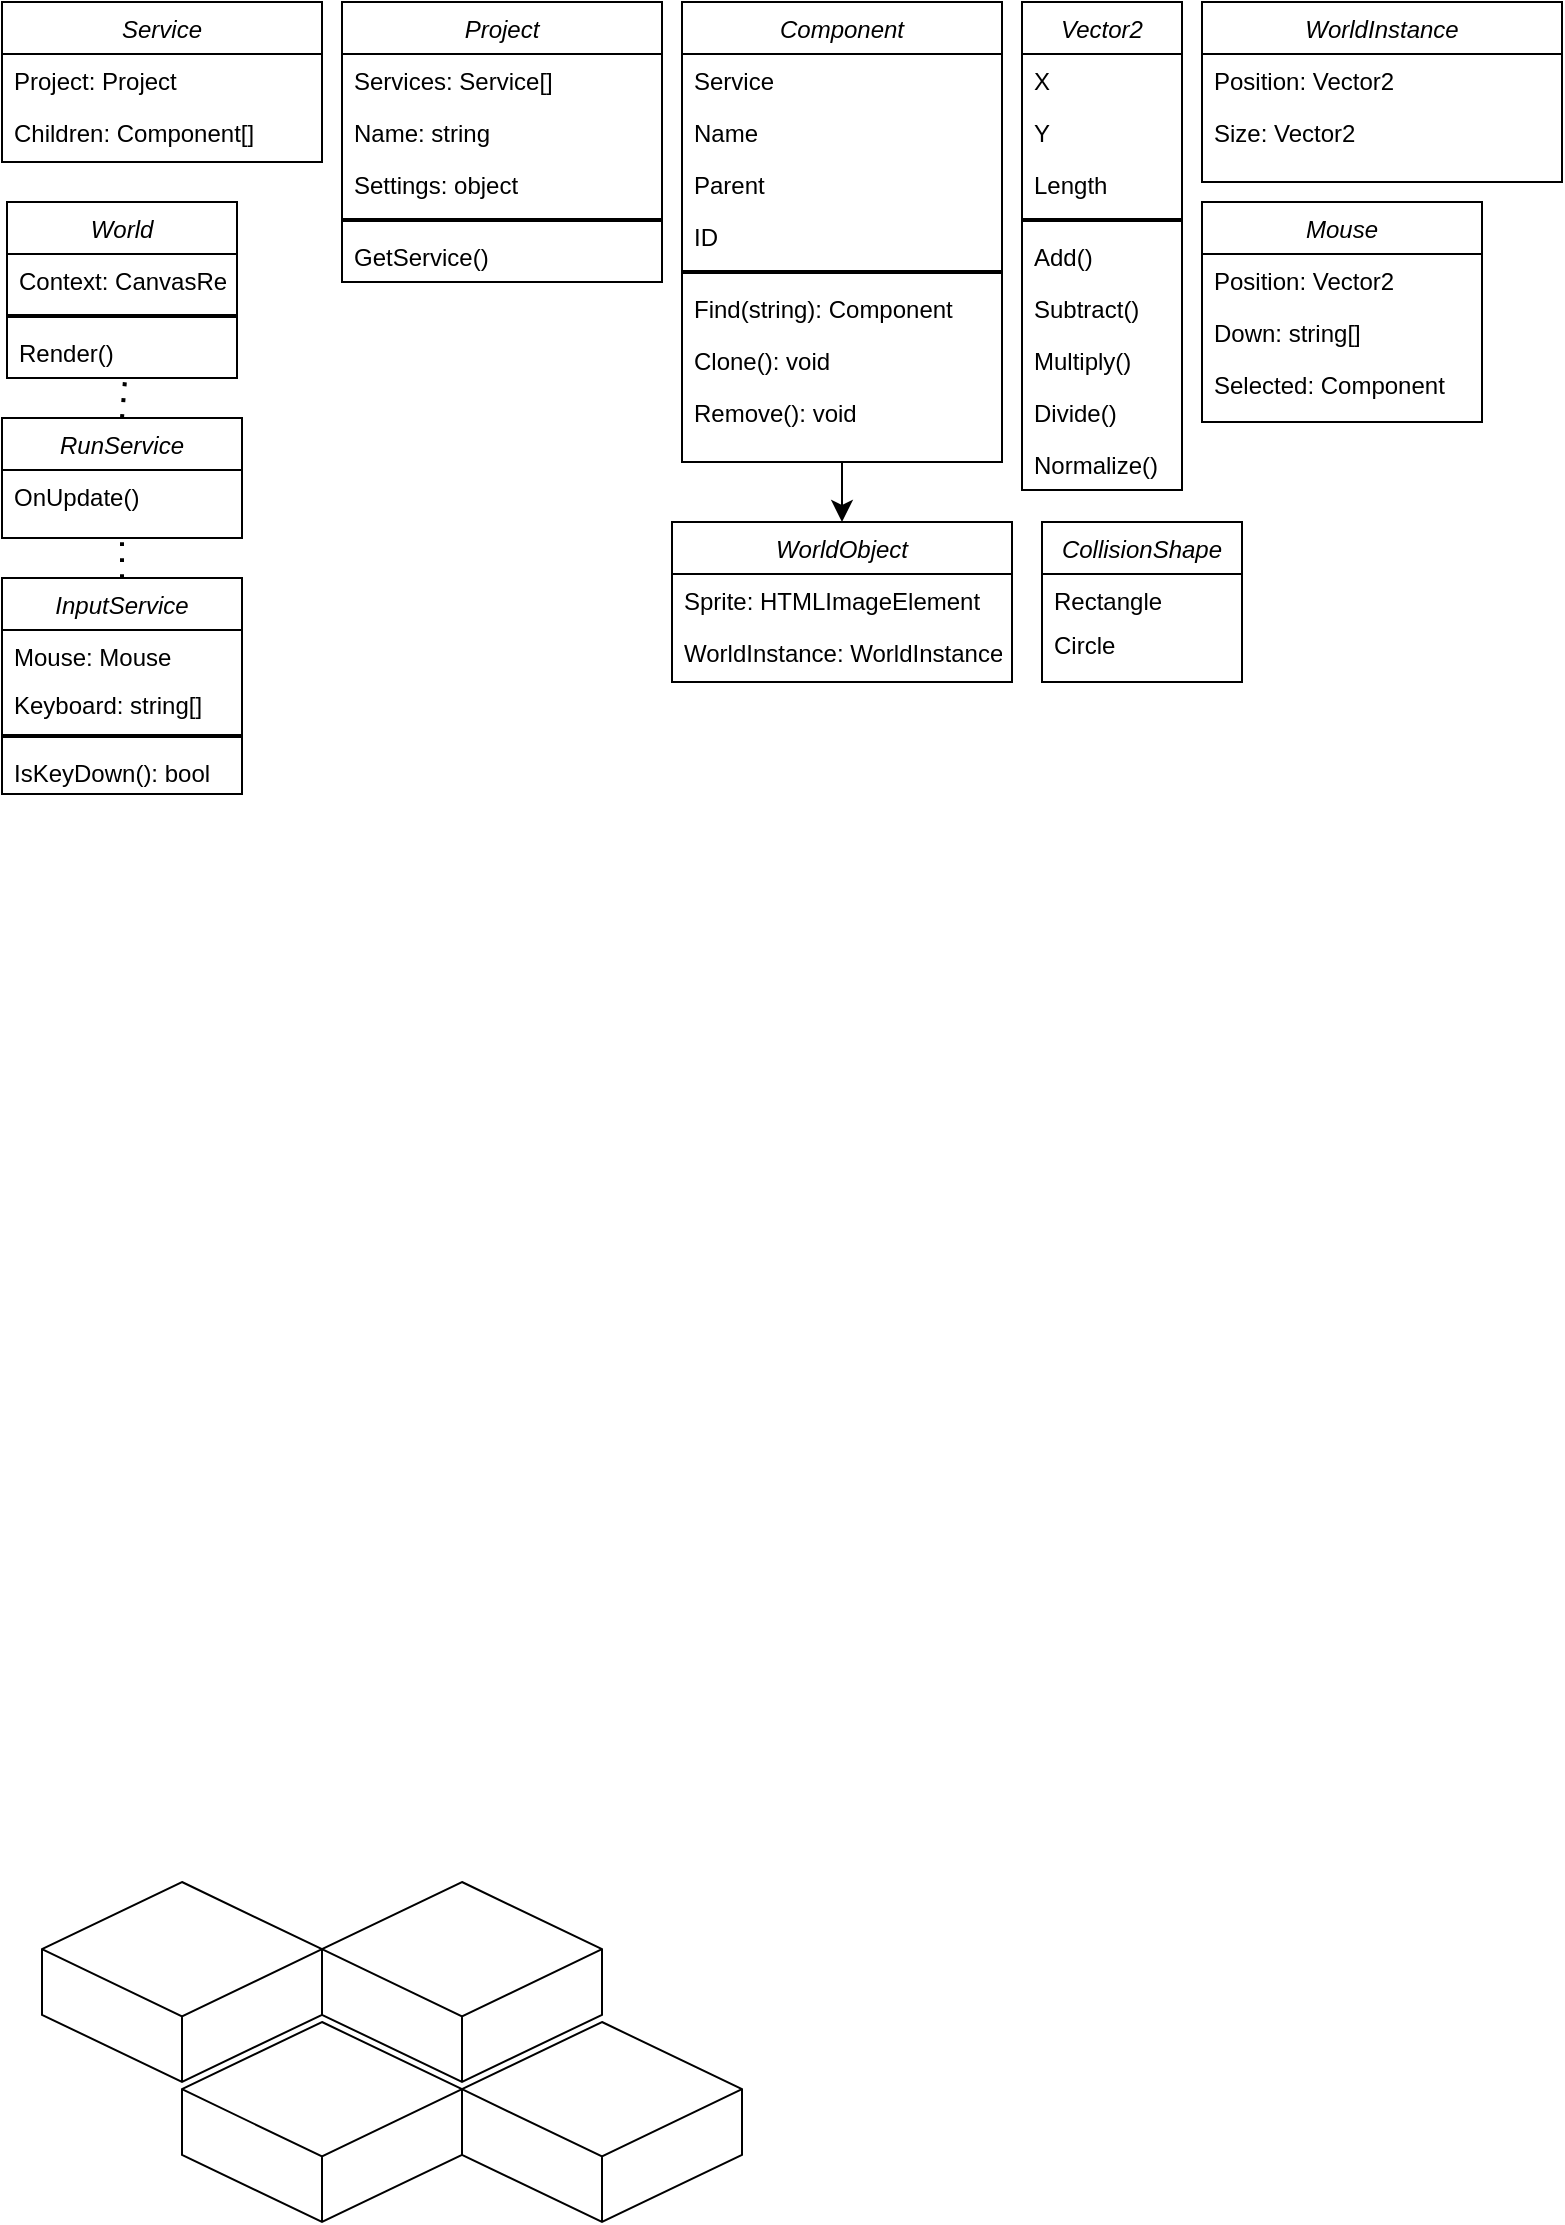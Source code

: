 <mxfile version="24.3.0" type="github">
  <diagram id="C5RBs43oDa-KdzZeNtuy" name="Page-1">
    <mxGraphModel dx="683" dy="795" grid="1" gridSize="10" guides="1" tooltips="1" connect="1" arrows="1" fold="1" page="1" pageScale="1" pageWidth="827" pageHeight="1169" math="0" shadow="0">
      <root>
        <mxCell id="WIyWlLk6GJQsqaUBKTNV-0" />
        <mxCell id="WIyWlLk6GJQsqaUBKTNV-1" parent="WIyWlLk6GJQsqaUBKTNV-0" />
        <mxCell id="X-sTya0O0v6pCVmF9wZl-57" style="edgeStyle=none;curved=1;rounded=0;orthogonalLoop=1;jettySize=auto;html=1;fontSize=12;startSize=8;endSize=8;" parent="WIyWlLk6GJQsqaUBKTNV-1" source="zkfFHV4jXpPFQw0GAbJ--0" target="X-sTya0O0v6pCVmF9wZl-48" edge="1">
          <mxGeometry relative="1" as="geometry" />
        </mxCell>
        <mxCell id="zkfFHV4jXpPFQw0GAbJ--0" value="Component" style="swimlane;fontStyle=2;align=center;verticalAlign=top;childLayout=stackLayout;horizontal=1;startSize=26;horizontalStack=0;resizeParent=1;resizeLast=0;collapsible=1;marginBottom=0;rounded=0;shadow=0;strokeWidth=1;" parent="WIyWlLk6GJQsqaUBKTNV-1" vertex="1">
          <mxGeometry x="350" y="10" width="160" height="230" as="geometry">
            <mxRectangle x="230" y="140" width="160" height="26" as="alternateBounds" />
          </mxGeometry>
        </mxCell>
        <mxCell id="X-sTya0O0v6pCVmF9wZl-19" value="Service" style="text;align=left;verticalAlign=top;spacingLeft=4;spacingRight=4;overflow=hidden;rotatable=0;points=[[0,0.5],[1,0.5]];portConstraint=eastwest;rounded=0;shadow=0;html=0;" parent="zkfFHV4jXpPFQw0GAbJ--0" vertex="1">
          <mxGeometry y="26" width="160" height="26" as="geometry" />
        </mxCell>
        <mxCell id="zkfFHV4jXpPFQw0GAbJ--1" value="Name" style="text;align=left;verticalAlign=top;spacingLeft=4;spacingRight=4;overflow=hidden;rotatable=0;points=[[0,0.5],[1,0.5]];portConstraint=eastwest;" parent="zkfFHV4jXpPFQw0GAbJ--0" vertex="1">
          <mxGeometry y="52" width="160" height="26" as="geometry" />
        </mxCell>
        <mxCell id="zkfFHV4jXpPFQw0GAbJ--2" value="Parent" style="text;align=left;verticalAlign=top;spacingLeft=4;spacingRight=4;overflow=hidden;rotatable=0;points=[[0,0.5],[1,0.5]];portConstraint=eastwest;rounded=0;shadow=0;html=0;" parent="zkfFHV4jXpPFQw0GAbJ--0" vertex="1">
          <mxGeometry y="78" width="160" height="26" as="geometry" />
        </mxCell>
        <mxCell id="zkfFHV4jXpPFQw0GAbJ--3" value="ID" style="text;align=left;verticalAlign=top;spacingLeft=4;spacingRight=4;overflow=hidden;rotatable=0;points=[[0,0.5],[1,0.5]];portConstraint=eastwest;rounded=0;shadow=0;html=0;" parent="zkfFHV4jXpPFQw0GAbJ--0" vertex="1">
          <mxGeometry y="104" width="160" height="26" as="geometry" />
        </mxCell>
        <mxCell id="X-sTya0O0v6pCVmF9wZl-23" value="" style="line;strokeWidth=2;html=1;" parent="zkfFHV4jXpPFQw0GAbJ--0" vertex="1">
          <mxGeometry y="130" width="160" height="10" as="geometry" />
        </mxCell>
        <mxCell id="X-sTya0O0v6pCVmF9wZl-24" value="Find(string): Component" style="text;align=left;verticalAlign=top;spacingLeft=4;spacingRight=4;overflow=hidden;rotatable=0;points=[[0,0.5],[1,0.5]];portConstraint=eastwest;rounded=0;shadow=0;html=0;" parent="zkfFHV4jXpPFQw0GAbJ--0" vertex="1">
          <mxGeometry y="140" width="160" height="26" as="geometry" />
        </mxCell>
        <mxCell id="X-sTya0O0v6pCVmF9wZl-26" value="Clone(): void" style="text;align=left;verticalAlign=top;spacingLeft=4;spacingRight=4;overflow=hidden;rotatable=0;points=[[0,0.5],[1,0.5]];portConstraint=eastwest;rounded=0;shadow=0;html=0;" parent="zkfFHV4jXpPFQw0GAbJ--0" vertex="1">
          <mxGeometry y="166" width="160" height="26" as="geometry" />
        </mxCell>
        <mxCell id="X-sTya0O0v6pCVmF9wZl-27" value="Remove(): void" style="text;align=left;verticalAlign=top;spacingLeft=4;spacingRight=4;overflow=hidden;rotatable=0;points=[[0,0.5],[1,0.5]];portConstraint=eastwest;rounded=0;shadow=0;html=0;" parent="zkfFHV4jXpPFQw0GAbJ--0" vertex="1">
          <mxGeometry y="192" width="160" height="26" as="geometry" />
        </mxCell>
        <mxCell id="X-sTya0O0v6pCVmF9wZl-28" value="Service" style="swimlane;fontStyle=2;align=center;verticalAlign=top;childLayout=stackLayout;horizontal=1;startSize=26;horizontalStack=0;resizeParent=1;resizeLast=0;collapsible=1;marginBottom=0;rounded=0;shadow=0;strokeWidth=1;" parent="WIyWlLk6GJQsqaUBKTNV-1" vertex="1">
          <mxGeometry x="10" y="10" width="160" height="80" as="geometry">
            <mxRectangle x="230" y="140" width="160" height="26" as="alternateBounds" />
          </mxGeometry>
        </mxCell>
        <mxCell id="X-sTya0O0v6pCVmF9wZl-29" value="Project: Project" style="text;align=left;verticalAlign=top;spacingLeft=4;spacingRight=4;overflow=hidden;rotatable=0;points=[[0,0.5],[1,0.5]];portConstraint=eastwest;" parent="X-sTya0O0v6pCVmF9wZl-28" vertex="1">
          <mxGeometry y="26" width="160" height="26" as="geometry" />
        </mxCell>
        <mxCell id="X-sTya0O0v6pCVmF9wZl-32" value="Children: Component[]" style="text;align=left;verticalAlign=top;spacingLeft=4;spacingRight=4;overflow=hidden;rotatable=0;points=[[0,0.5],[1,0.5]];portConstraint=eastwest;rounded=0;shadow=0;html=0;" parent="X-sTya0O0v6pCVmF9wZl-28" vertex="1">
          <mxGeometry y="52" width="160" height="26" as="geometry" />
        </mxCell>
        <mxCell id="X-sTya0O0v6pCVmF9wZl-37" value="Project" style="swimlane;fontStyle=2;align=center;verticalAlign=top;childLayout=stackLayout;horizontal=1;startSize=26;horizontalStack=0;resizeParent=1;resizeLast=0;collapsible=1;marginBottom=0;rounded=0;shadow=0;strokeWidth=1;" parent="WIyWlLk6GJQsqaUBKTNV-1" vertex="1">
          <mxGeometry x="180" y="10" width="160" height="140" as="geometry">
            <mxRectangle x="230" y="140" width="160" height="26" as="alternateBounds" />
          </mxGeometry>
        </mxCell>
        <mxCell id="X-sTya0O0v6pCVmF9wZl-38" value="Services: Service[]" style="text;align=left;verticalAlign=top;spacingLeft=4;spacingRight=4;overflow=hidden;rotatable=0;points=[[0,0.5],[1,0.5]];portConstraint=eastwest;rounded=0;shadow=0;html=0;" parent="X-sTya0O0v6pCVmF9wZl-37" vertex="1">
          <mxGeometry y="26" width="160" height="26" as="geometry" />
        </mxCell>
        <mxCell id="X-sTya0O0v6pCVmF9wZl-39" value="Name: string" style="text;align=left;verticalAlign=top;spacingLeft=4;spacingRight=4;overflow=hidden;rotatable=0;points=[[0,0.5],[1,0.5]];portConstraint=eastwest;" parent="X-sTya0O0v6pCVmF9wZl-37" vertex="1">
          <mxGeometry y="52" width="160" height="26" as="geometry" />
        </mxCell>
        <mxCell id="X-sTya0O0v6pCVmF9wZl-40" value="Settings: object" style="text;align=left;verticalAlign=top;spacingLeft=4;spacingRight=4;overflow=hidden;rotatable=0;points=[[0,0.5],[1,0.5]];portConstraint=eastwest;rounded=0;shadow=0;html=0;" parent="X-sTya0O0v6pCVmF9wZl-37" vertex="1">
          <mxGeometry y="78" width="160" height="26" as="geometry" />
        </mxCell>
        <mxCell id="X-sTya0O0v6pCVmF9wZl-128" value="" style="line;strokeWidth=2;html=1;" parent="X-sTya0O0v6pCVmF9wZl-37" vertex="1">
          <mxGeometry y="104" width="160" height="10" as="geometry" />
        </mxCell>
        <mxCell id="X-sTya0O0v6pCVmF9wZl-127" value="GetService()" style="text;align=left;verticalAlign=top;spacingLeft=4;spacingRight=4;overflow=hidden;rotatable=0;points=[[0,0.5],[1,0.5]];portConstraint=eastwest;rounded=0;shadow=0;html=0;" parent="X-sTya0O0v6pCVmF9wZl-37" vertex="1">
          <mxGeometry y="114" width="160" height="26" as="geometry" />
        </mxCell>
        <mxCell id="X-sTya0O0v6pCVmF9wZl-48" value="WorldObject" style="swimlane;fontStyle=2;align=center;verticalAlign=top;childLayout=stackLayout;horizontal=1;startSize=26;horizontalStack=0;resizeParent=1;resizeLast=0;collapsible=1;marginBottom=0;rounded=0;shadow=0;strokeWidth=1;" parent="WIyWlLk6GJQsqaUBKTNV-1" vertex="1">
          <mxGeometry x="345" y="270" width="170" height="80" as="geometry">
            <mxRectangle x="230" y="140" width="160" height="26" as="alternateBounds" />
          </mxGeometry>
        </mxCell>
        <mxCell id="X-sTya0O0v6pCVmF9wZl-49" value="Sprite: HTMLImageElement" style="text;align=left;verticalAlign=top;spacingLeft=4;spacingRight=4;overflow=hidden;rotatable=0;points=[[0,0.5],[1,0.5]];portConstraint=eastwest;rounded=0;shadow=0;html=0;" parent="X-sTya0O0v6pCVmF9wZl-48" vertex="1">
          <mxGeometry y="26" width="170" height="26" as="geometry" />
        </mxCell>
        <mxCell id="X-sTya0O0v6pCVmF9wZl-50" value="WorldInstance: WorldInstance" style="text;align=left;verticalAlign=top;spacingLeft=4;spacingRight=4;overflow=hidden;rotatable=0;points=[[0,0.5],[1,0.5]];portConstraint=eastwest;" parent="X-sTya0O0v6pCVmF9wZl-48" vertex="1">
          <mxGeometry y="52" width="170" height="26" as="geometry" />
        </mxCell>
        <mxCell id="X-sTya0O0v6pCVmF9wZl-61" value="Vector2" style="swimlane;fontStyle=2;align=center;verticalAlign=top;childLayout=stackLayout;horizontal=1;startSize=26;horizontalStack=0;resizeParent=1;resizeLast=0;collapsible=1;marginBottom=0;rounded=0;shadow=0;strokeWidth=1;" parent="WIyWlLk6GJQsqaUBKTNV-1" vertex="1">
          <mxGeometry x="520" y="10" width="80" height="244" as="geometry">
            <mxRectangle x="230" y="140" width="160" height="26" as="alternateBounds" />
          </mxGeometry>
        </mxCell>
        <mxCell id="X-sTya0O0v6pCVmF9wZl-62" value="X" style="text;align=left;verticalAlign=top;spacingLeft=4;spacingRight=4;overflow=hidden;rotatable=0;points=[[0,0.5],[1,0.5]];portConstraint=eastwest;rounded=0;shadow=0;html=0;" parent="X-sTya0O0v6pCVmF9wZl-61" vertex="1">
          <mxGeometry y="26" width="80" height="26" as="geometry" />
        </mxCell>
        <mxCell id="X-sTya0O0v6pCVmF9wZl-63" value="Y" style="text;align=left;verticalAlign=top;spacingLeft=4;spacingRight=4;overflow=hidden;rotatable=0;points=[[0,0.5],[1,0.5]];portConstraint=eastwest;" parent="X-sTya0O0v6pCVmF9wZl-61" vertex="1">
          <mxGeometry y="52" width="80" height="26" as="geometry" />
        </mxCell>
        <mxCell id="X-sTya0O0v6pCVmF9wZl-64" value="Length" style="text;align=left;verticalAlign=top;spacingLeft=4;spacingRight=4;overflow=hidden;rotatable=0;points=[[0,0.5],[1,0.5]];portConstraint=eastwest;rounded=0;shadow=0;html=0;" parent="X-sTya0O0v6pCVmF9wZl-61" vertex="1">
          <mxGeometry y="78" width="80" height="26" as="geometry" />
        </mxCell>
        <mxCell id="X-sTya0O0v6pCVmF9wZl-66" value="" style="line;strokeWidth=2;html=1;" parent="X-sTya0O0v6pCVmF9wZl-61" vertex="1">
          <mxGeometry y="104" width="80" height="10" as="geometry" />
        </mxCell>
        <mxCell id="X-sTya0O0v6pCVmF9wZl-67" value="Add()" style="text;align=left;verticalAlign=top;spacingLeft=4;spacingRight=4;overflow=hidden;rotatable=0;points=[[0,0.5],[1,0.5]];portConstraint=eastwest;rounded=0;shadow=0;html=0;" parent="X-sTya0O0v6pCVmF9wZl-61" vertex="1">
          <mxGeometry y="114" width="80" height="26" as="geometry" />
        </mxCell>
        <mxCell id="X-sTya0O0v6pCVmF9wZl-68" value="Subtract()" style="text;align=left;verticalAlign=top;spacingLeft=4;spacingRight=4;overflow=hidden;rotatable=0;points=[[0,0.5],[1,0.5]];portConstraint=eastwest;rounded=0;shadow=0;html=0;" parent="X-sTya0O0v6pCVmF9wZl-61" vertex="1">
          <mxGeometry y="140" width="80" height="26" as="geometry" />
        </mxCell>
        <mxCell id="X-sTya0O0v6pCVmF9wZl-69" value="Multiply()" style="text;align=left;verticalAlign=top;spacingLeft=4;spacingRight=4;overflow=hidden;rotatable=0;points=[[0,0.5],[1,0.5]];portConstraint=eastwest;rounded=0;shadow=0;html=0;" parent="X-sTya0O0v6pCVmF9wZl-61" vertex="1">
          <mxGeometry y="166" width="80" height="26" as="geometry" />
        </mxCell>
        <mxCell id="X-sTya0O0v6pCVmF9wZl-70" value="Divide()" style="text;align=left;verticalAlign=top;spacingLeft=4;spacingRight=4;overflow=hidden;rotatable=0;points=[[0,0.5],[1,0.5]];portConstraint=eastwest;rounded=0;shadow=0;html=0;" parent="X-sTya0O0v6pCVmF9wZl-61" vertex="1">
          <mxGeometry y="192" width="80" height="26" as="geometry" />
        </mxCell>
        <mxCell id="X-sTya0O0v6pCVmF9wZl-71" value="Normalize()" style="text;align=left;verticalAlign=top;spacingLeft=4;spacingRight=4;overflow=hidden;rotatable=0;points=[[0,0.5],[1,0.5]];portConstraint=eastwest;rounded=0;shadow=0;html=0;" parent="X-sTya0O0v6pCVmF9wZl-61" vertex="1">
          <mxGeometry y="218" width="80" height="26" as="geometry" />
        </mxCell>
        <mxCell id="X-sTya0O0v6pCVmF9wZl-72" value="WorldInstance" style="swimlane;fontStyle=2;align=center;verticalAlign=top;childLayout=stackLayout;horizontal=1;startSize=26;horizontalStack=0;resizeParent=1;resizeLast=0;collapsible=1;marginBottom=0;rounded=0;shadow=0;strokeWidth=1;" parent="WIyWlLk6GJQsqaUBKTNV-1" vertex="1">
          <mxGeometry x="610" y="10" width="180" height="90" as="geometry">
            <mxRectangle x="230" y="140" width="160" height="26" as="alternateBounds" />
          </mxGeometry>
        </mxCell>
        <mxCell id="X-sTya0O0v6pCVmF9wZl-73" value="Position: Vector2" style="text;align=left;verticalAlign=top;spacingLeft=4;spacingRight=4;overflow=hidden;rotatable=0;points=[[0,0.5],[1,0.5]];portConstraint=eastwest;rounded=0;shadow=0;html=0;" parent="X-sTya0O0v6pCVmF9wZl-72" vertex="1">
          <mxGeometry y="26" width="180" height="26" as="geometry" />
        </mxCell>
        <mxCell id="X-sTya0O0v6pCVmF9wZl-75" value="Size: Vector2" style="text;align=left;verticalAlign=top;spacingLeft=4;spacingRight=4;overflow=hidden;rotatable=0;points=[[0,0.5],[1,0.5]];portConstraint=eastwest;rounded=0;shadow=0;html=0;" parent="X-sTya0O0v6pCVmF9wZl-72" vertex="1">
          <mxGeometry y="52" width="180" height="26" as="geometry" />
        </mxCell>
        <mxCell id="X-sTya0O0v6pCVmF9wZl-82" value="CollisionShape" style="swimlane;fontStyle=2;align=center;verticalAlign=top;childLayout=stackLayout;horizontal=1;startSize=26;horizontalStack=0;resizeParent=1;resizeLast=0;collapsible=1;marginBottom=0;rounded=0;shadow=0;strokeWidth=1;" parent="WIyWlLk6GJQsqaUBKTNV-1" vertex="1">
          <mxGeometry x="530" y="270" width="100" height="80" as="geometry">
            <mxRectangle x="230" y="140" width="160" height="26" as="alternateBounds" />
          </mxGeometry>
        </mxCell>
        <mxCell id="X-sTya0O0v6pCVmF9wZl-83" value="Rectangle" style="text;align=left;verticalAlign=top;spacingLeft=4;spacingRight=4;overflow=hidden;rotatable=0;points=[[0,0.5],[1,0.5]];portConstraint=eastwest;rounded=0;shadow=0;html=0;" parent="X-sTya0O0v6pCVmF9wZl-82" vertex="1">
          <mxGeometry y="26" width="100" height="22" as="geometry" />
        </mxCell>
        <mxCell id="X-sTya0O0v6pCVmF9wZl-84" value="Circle" style="text;align=left;verticalAlign=top;spacingLeft=4;spacingRight=4;overflow=hidden;rotatable=0;points=[[0,0.5],[1,0.5]];portConstraint=eastwest;rounded=0;shadow=0;html=0;" parent="X-sTya0O0v6pCVmF9wZl-82" vertex="1">
          <mxGeometry y="48" width="100" height="26" as="geometry" />
        </mxCell>
        <mxCell id="X-sTya0O0v6pCVmF9wZl-94" value="World" style="swimlane;fontStyle=2;align=center;verticalAlign=top;childLayout=stackLayout;horizontal=1;startSize=26;horizontalStack=0;resizeParent=1;resizeLast=0;collapsible=1;marginBottom=0;rounded=0;shadow=0;strokeWidth=1;" parent="WIyWlLk6GJQsqaUBKTNV-1" vertex="1">
          <mxGeometry x="12.5" y="110" width="115" height="88" as="geometry">
            <mxRectangle x="230" y="140" width="160" height="26" as="alternateBounds" />
          </mxGeometry>
        </mxCell>
        <mxCell id="X-sTya0O0v6pCVmF9wZl-95" value="Context: CanvasRenderingContext" style="text;align=left;verticalAlign=top;spacingLeft=4;spacingRight=4;overflow=hidden;rotatable=0;points=[[0,0.5],[1,0.5]];portConstraint=eastwest;rounded=0;shadow=0;html=0;" parent="X-sTya0O0v6pCVmF9wZl-94" vertex="1">
          <mxGeometry y="26" width="115" height="26" as="geometry" />
        </mxCell>
        <mxCell id="X-sTya0O0v6pCVmF9wZl-97" value="" style="line;strokeWidth=2;html=1;" parent="X-sTya0O0v6pCVmF9wZl-94" vertex="1">
          <mxGeometry y="52" width="115" height="10" as="geometry" />
        </mxCell>
        <mxCell id="X-sTya0O0v6pCVmF9wZl-96" value="Render()" style="text;align=left;verticalAlign=top;spacingLeft=4;spacingRight=4;overflow=hidden;rotatable=0;points=[[0,0.5],[1,0.5]];portConstraint=eastwest;" parent="X-sTya0O0v6pCVmF9wZl-94" vertex="1">
          <mxGeometry y="62" width="115" height="26" as="geometry" />
        </mxCell>
        <mxCell id="X-sTya0O0v6pCVmF9wZl-100" value="RunService" style="swimlane;fontStyle=2;align=center;verticalAlign=top;childLayout=stackLayout;horizontal=1;startSize=26;horizontalStack=0;resizeParent=1;resizeLast=0;collapsible=1;marginBottom=0;rounded=0;shadow=0;strokeWidth=1;" parent="WIyWlLk6GJQsqaUBKTNV-1" vertex="1">
          <mxGeometry x="10" y="218" width="120" height="60" as="geometry">
            <mxRectangle x="230" y="140" width="160" height="26" as="alternateBounds" />
          </mxGeometry>
        </mxCell>
        <mxCell id="X-sTya0O0v6pCVmF9wZl-103" value="OnUpdate()" style="text;align=left;verticalAlign=top;spacingLeft=4;spacingRight=4;overflow=hidden;rotatable=0;points=[[0,0.5],[1,0.5]];portConstraint=eastwest;" parent="X-sTya0O0v6pCVmF9wZl-100" vertex="1">
          <mxGeometry y="26" width="120" height="26" as="geometry" />
        </mxCell>
        <mxCell id="X-sTya0O0v6pCVmF9wZl-107" value="" style="html=1;whiteSpace=wrap;shape=isoCube2;backgroundOutline=1;isoAngle=15;" parent="WIyWlLk6GJQsqaUBKTNV-1" vertex="1">
          <mxGeometry x="30" y="950" width="140" height="100" as="geometry" />
        </mxCell>
        <mxCell id="X-sTya0O0v6pCVmF9wZl-108" value="" style="html=1;whiteSpace=wrap;shape=isoCube2;backgroundOutline=1;isoAngle=15;" parent="WIyWlLk6GJQsqaUBKTNV-1" vertex="1">
          <mxGeometry x="100" y="1020" width="140" height="100" as="geometry" />
        </mxCell>
        <mxCell id="X-sTya0O0v6pCVmF9wZl-109" value="" style="html=1;whiteSpace=wrap;shape=isoCube2;backgroundOutline=1;isoAngle=15;" parent="WIyWlLk6GJQsqaUBKTNV-1" vertex="1">
          <mxGeometry x="170" y="950" width="140" height="100" as="geometry" />
        </mxCell>
        <mxCell id="X-sTya0O0v6pCVmF9wZl-110" value="" style="html=1;whiteSpace=wrap;shape=isoCube2;backgroundOutline=1;isoAngle=15;" parent="WIyWlLk6GJQsqaUBKTNV-1" vertex="1">
          <mxGeometry x="240" y="1020" width="140" height="100" as="geometry" />
        </mxCell>
        <mxCell id="X-sTya0O0v6pCVmF9wZl-113" value="InputService" style="swimlane;fontStyle=2;align=center;verticalAlign=top;childLayout=stackLayout;horizontal=1;startSize=26;horizontalStack=0;resizeParent=1;resizeLast=0;collapsible=1;marginBottom=0;rounded=0;shadow=0;strokeWidth=1;" parent="WIyWlLk6GJQsqaUBKTNV-1" vertex="1">
          <mxGeometry x="10" y="298" width="120" height="108" as="geometry">
            <mxRectangle x="230" y="140" width="160" height="26" as="alternateBounds" />
          </mxGeometry>
        </mxCell>
        <mxCell id="X-sTya0O0v6pCVmF9wZl-114" value="Mouse: Mouse" style="text;align=left;verticalAlign=top;spacingLeft=4;spacingRight=4;overflow=hidden;rotatable=0;points=[[0,0.5],[1,0.5]];portConstraint=eastwest;" parent="X-sTya0O0v6pCVmF9wZl-113" vertex="1">
          <mxGeometry y="26" width="120" height="24" as="geometry" />
        </mxCell>
        <mxCell id="X-sTya0O0v6pCVmF9wZl-117" value="Keyboard: string[]" style="text;align=left;verticalAlign=top;spacingLeft=4;spacingRight=4;overflow=hidden;rotatable=0;points=[[0,0.5],[1,0.5]];portConstraint=eastwest;" parent="X-sTya0O0v6pCVmF9wZl-113" vertex="1">
          <mxGeometry y="50" width="120" height="24" as="geometry" />
        </mxCell>
        <mxCell id="X-sTya0O0v6pCVmF9wZl-119" value="" style="line;strokeWidth=2;html=1;" parent="X-sTya0O0v6pCVmF9wZl-113" vertex="1">
          <mxGeometry y="74" width="120" height="10" as="geometry" />
        </mxCell>
        <mxCell id="X-sTya0O0v6pCVmF9wZl-120" value="IsKeyDown(): bool" style="text;align=left;verticalAlign=top;spacingLeft=4;spacingRight=4;overflow=hidden;rotatable=0;points=[[0,0.5],[1,0.5]];portConstraint=eastwest;" parent="X-sTya0O0v6pCVmF9wZl-113" vertex="1">
          <mxGeometry y="84" width="120" height="24" as="geometry" />
        </mxCell>
        <mxCell id="X-sTya0O0v6pCVmF9wZl-115" value="" style="endArrow=none;dashed=1;html=1;dashPattern=1 3;strokeWidth=2;rounded=0;fontSize=12;startSize=8;endSize=8;curved=1;exitX=0.5;exitY=0;exitDx=0;exitDy=0;entryX=0.5;entryY=1;entryDx=0;entryDy=0;" parent="WIyWlLk6GJQsqaUBKTNV-1" source="X-sTya0O0v6pCVmF9wZl-113" target="X-sTya0O0v6pCVmF9wZl-100" edge="1">
          <mxGeometry width="50" height="50" relative="1" as="geometry">
            <mxPoint x="162.5" y="308" as="sourcePoint" />
            <mxPoint x="212.5" y="258" as="targetPoint" />
          </mxGeometry>
        </mxCell>
        <mxCell id="X-sTya0O0v6pCVmF9wZl-116" value="" style="endArrow=none;dashed=1;html=1;dashPattern=1 3;strokeWidth=2;rounded=0;fontSize=12;startSize=8;endSize=8;curved=1;exitX=0.5;exitY=0;exitDx=0;exitDy=0;entryX=0.513;entryY=1.038;entryDx=0;entryDy=0;entryPerimeter=0;" parent="WIyWlLk6GJQsqaUBKTNV-1" source="X-sTya0O0v6pCVmF9wZl-100" target="X-sTya0O0v6pCVmF9wZl-96" edge="1">
          <mxGeometry width="50" height="50" relative="1" as="geometry">
            <mxPoint x="322.5" y="368" as="sourcePoint" />
            <mxPoint x="372.5" y="318" as="targetPoint" />
          </mxGeometry>
        </mxCell>
        <mxCell id="X-sTya0O0v6pCVmF9wZl-121" value="Mouse" style="swimlane;fontStyle=2;align=center;verticalAlign=top;childLayout=stackLayout;horizontal=1;startSize=26;horizontalStack=0;resizeParent=1;resizeLast=0;collapsible=1;marginBottom=0;rounded=0;shadow=0;strokeWidth=1;" parent="WIyWlLk6GJQsqaUBKTNV-1" vertex="1">
          <mxGeometry x="610" y="110" width="140" height="110" as="geometry">
            <mxRectangle x="230" y="140" width="160" height="26" as="alternateBounds" />
          </mxGeometry>
        </mxCell>
        <mxCell id="X-sTya0O0v6pCVmF9wZl-122" value="Position: Vector2" style="text;align=left;verticalAlign=top;spacingLeft=4;spacingRight=4;overflow=hidden;rotatable=0;points=[[0,0.5],[1,0.5]];portConstraint=eastwest;rounded=0;shadow=0;html=0;" parent="X-sTya0O0v6pCVmF9wZl-121" vertex="1">
          <mxGeometry y="26" width="140" height="26" as="geometry" />
        </mxCell>
        <mxCell id="X-sTya0O0v6pCVmF9wZl-123" value="Down: string[]" style="text;align=left;verticalAlign=top;spacingLeft=4;spacingRight=4;overflow=hidden;rotatable=0;points=[[0,0.5],[1,0.5]];portConstraint=eastwest;rounded=0;shadow=0;html=0;" parent="X-sTya0O0v6pCVmF9wZl-121" vertex="1">
          <mxGeometry y="52" width="140" height="26" as="geometry" />
        </mxCell>
        <mxCell id="X-sTya0O0v6pCVmF9wZl-125" value="Selected: Component" style="text;align=left;verticalAlign=top;spacingLeft=4;spacingRight=4;overflow=hidden;rotatable=0;points=[[0,0.5],[1,0.5]];portConstraint=eastwest;rounded=0;shadow=0;html=0;" parent="X-sTya0O0v6pCVmF9wZl-121" vertex="1">
          <mxGeometry y="78" width="140" height="26" as="geometry" />
        </mxCell>
      </root>
    </mxGraphModel>
  </diagram>
</mxfile>
